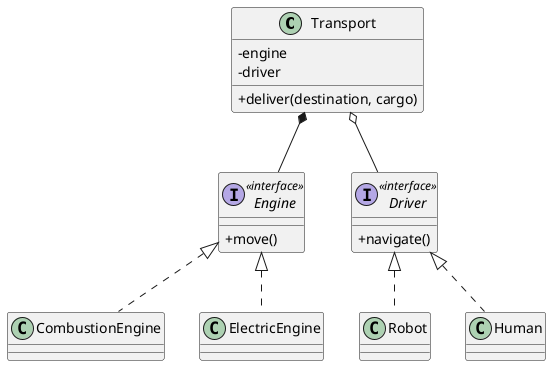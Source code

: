 @startuml Composition
skinparam ClassAttributeIconSize 0

class Transport {
  - engine
  - driver
  + deliver(destination, cargo)
}

interface Engine <<interface>> {
  + move()
}

interface Driver <<interface>> {
  + navigate()
}

Transport *-- Engine
Transport o-- Driver

class CombustionEngine implements Engine
class ElectricEngine implements Engine

class Robot implements Driver
class Human implements Driver
@enduml